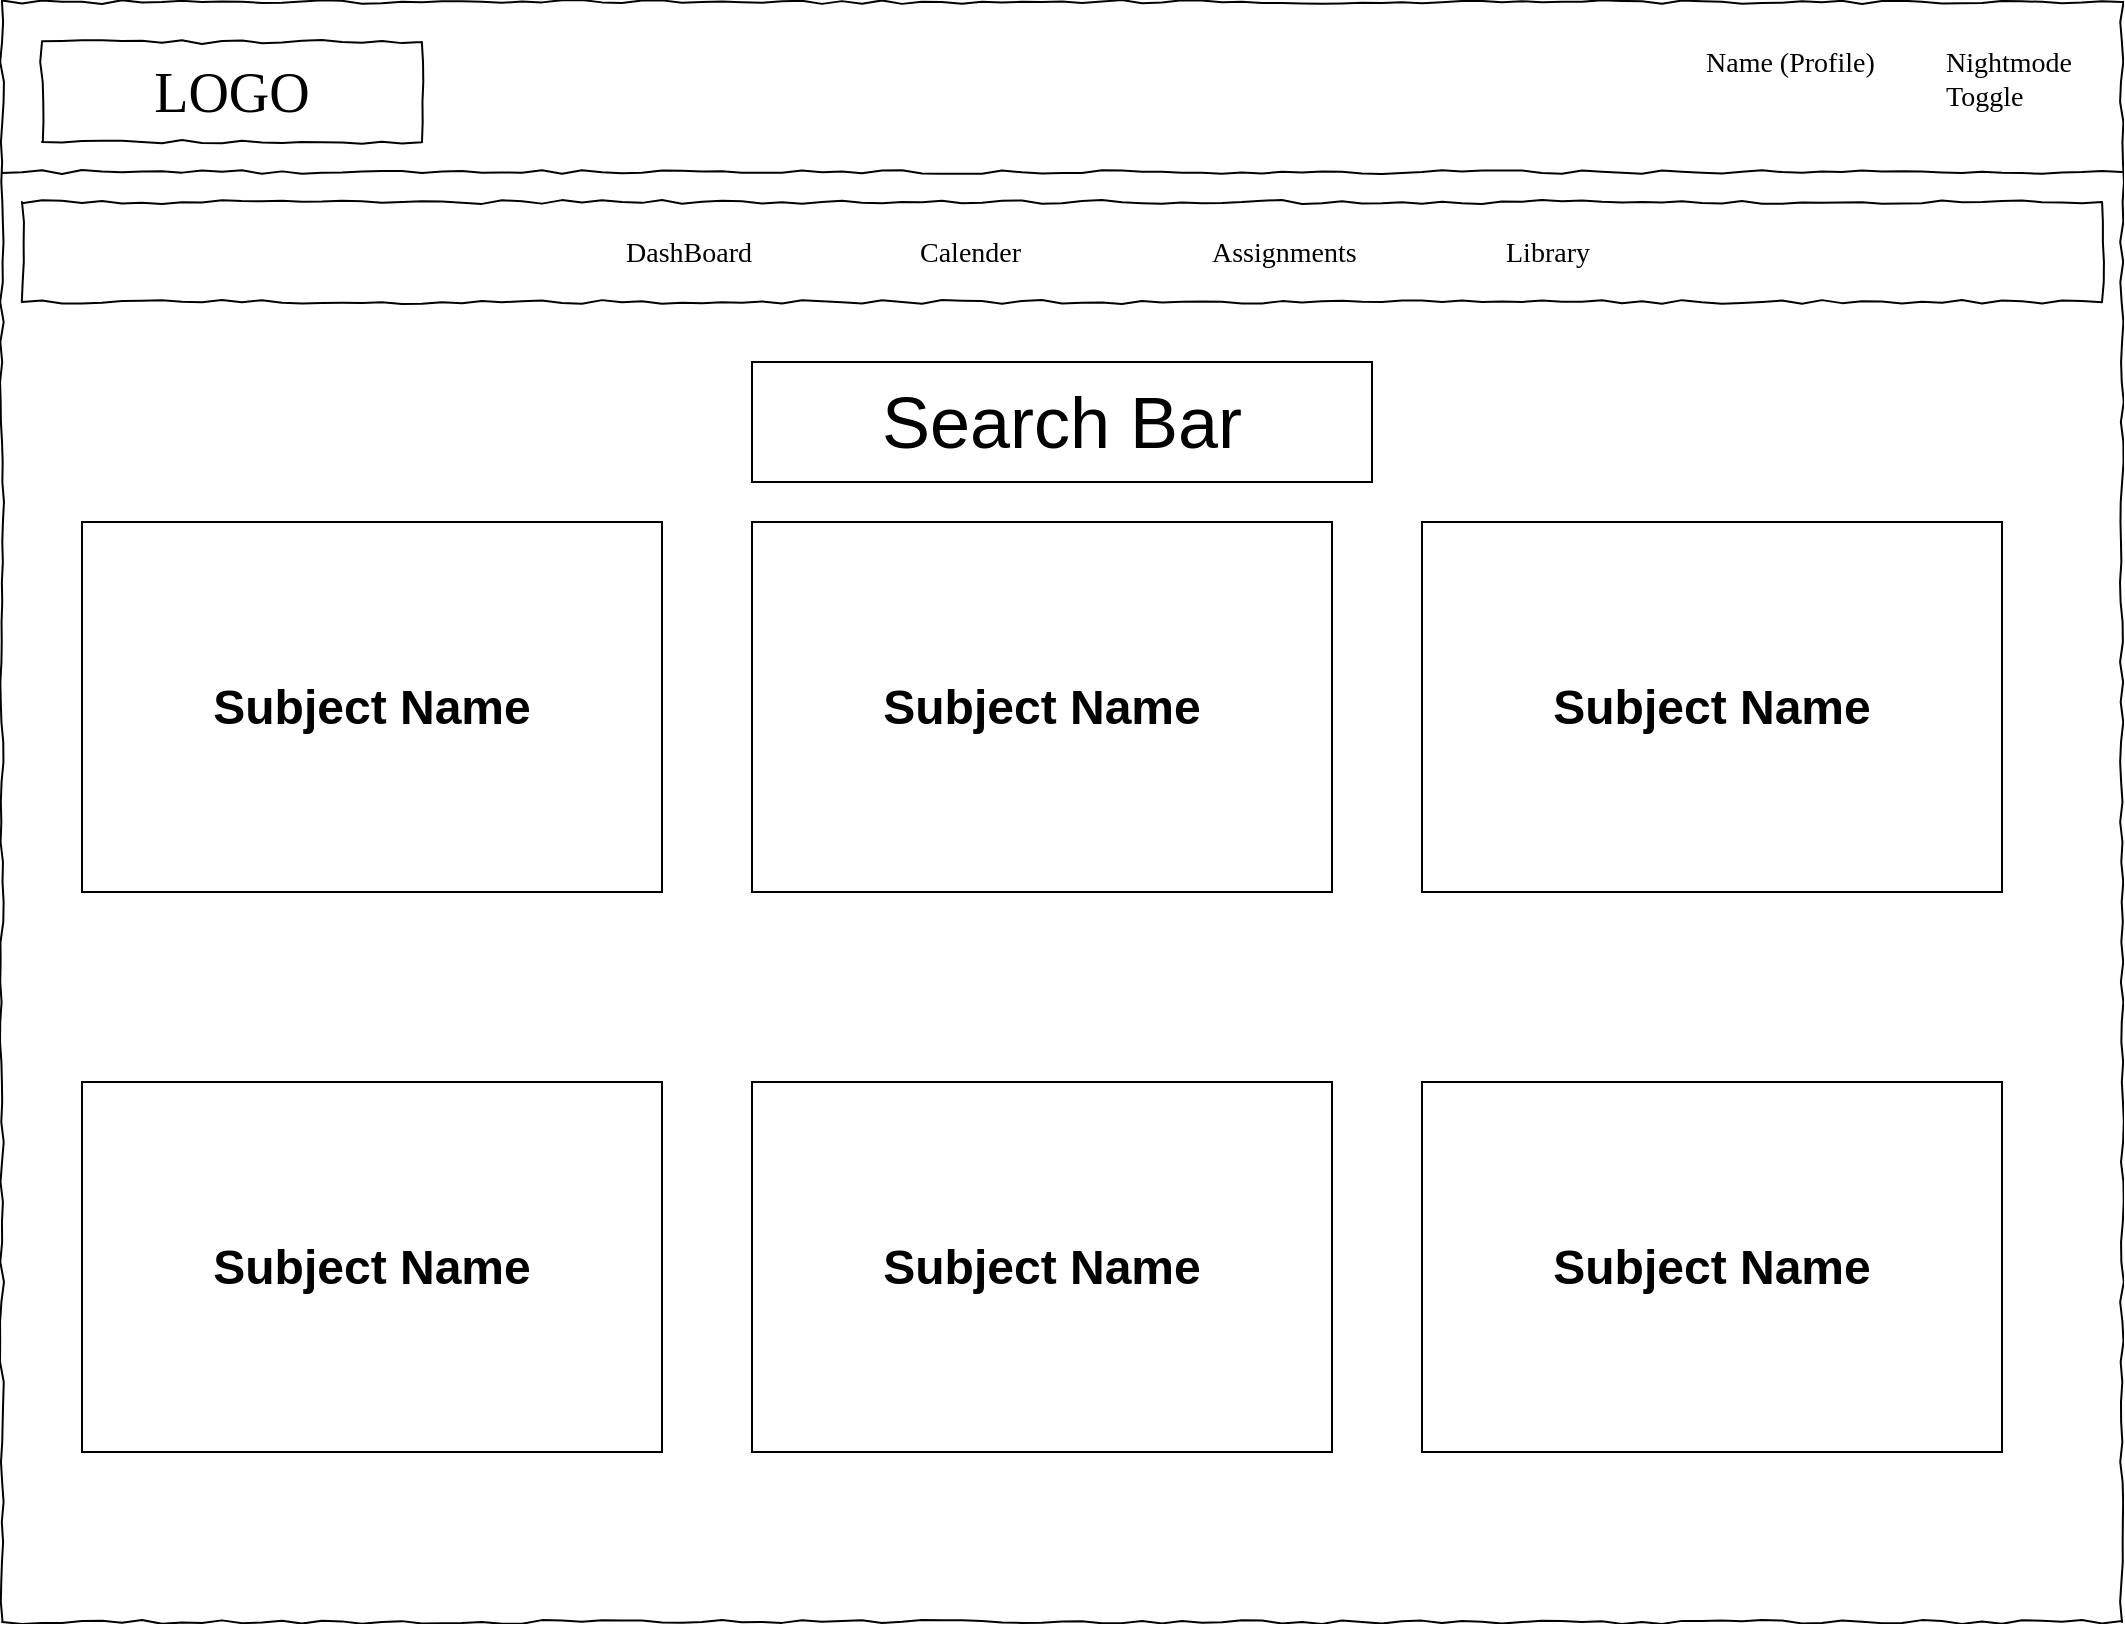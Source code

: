 <mxfile version="20.3.3" type="device"><diagram name="Page-1" id="03018318-947c-dd8e-b7a3-06fadd420f32"><mxGraphModel dx="1261" dy="739" grid="1" gridSize="10" guides="1" tooltips="1" connect="1" arrows="1" fold="1" page="1" pageScale="1" pageWidth="1100" pageHeight="850" background="#ffffff" math="0" shadow="0"><root><mxCell id="0"/><mxCell id="1" parent="0"/><mxCell id="677b7b8949515195-1" value="" style="whiteSpace=wrap;html=1;rounded=0;shadow=0;labelBackgroundColor=none;strokeColor=#000000;strokeWidth=1;fillColor=none;fontFamily=Verdana;fontSize=12;fontColor=#000000;align=center;comic=1;" parent="1" vertex="1"><mxGeometry x="20" y="20" width="1060" height="810" as="geometry"/></mxCell><mxCell id="677b7b8949515195-2" value="LOGO" style="whiteSpace=wrap;html=1;rounded=0;shadow=0;labelBackgroundColor=none;strokeWidth=1;fontFamily=Verdana;fontSize=28;align=center;comic=1;" parent="1" vertex="1"><mxGeometry x="40" y="40" width="190" height="50" as="geometry"/></mxCell><mxCell id="677b7b8949515195-6" value="Name (Profile)" style="text;html=1;points=[];align=left;verticalAlign=top;spacingTop=-4;fontSize=14;fontFamily=Verdana" parent="1" vertex="1"><mxGeometry x="870" y="40" width="60" height="20" as="geometry"/></mxCell><mxCell id="677b7b8949515195-7" value="Nightmode &lt;br&gt;Toggle" style="text;html=1;points=[];align=left;verticalAlign=top;spacingTop=-4;fontSize=14;fontFamily=Verdana" parent="1" vertex="1"><mxGeometry x="990" y="40" width="60" height="20" as="geometry"/></mxCell><mxCell id="677b7b8949515195-9" value="" style="line;strokeWidth=1;html=1;rounded=0;shadow=0;labelBackgroundColor=none;fillColor=none;fontFamily=Verdana;fontSize=14;fontColor=#000000;align=center;comic=1;" parent="1" vertex="1"><mxGeometry x="20" y="100" width="1060" height="10" as="geometry"/></mxCell><mxCell id="677b7b8949515195-10" value="" style="whiteSpace=wrap;html=1;rounded=0;shadow=0;labelBackgroundColor=none;strokeWidth=1;fillColor=none;fontFamily=Verdana;fontSize=12;align=center;comic=1;" parent="1" vertex="1"><mxGeometry x="30" y="120" width="1040" height="50" as="geometry"/></mxCell><mxCell id="677b7b8949515195-11" value="DashBoard" style="text;html=1;points=[];align=left;verticalAlign=top;spacingTop=-4;fontSize=14;fontFamily=Verdana" parent="1" vertex="1"><mxGeometry x="330" y="135" width="60" height="20" as="geometry"/></mxCell><mxCell id="677b7b8949515195-12" value="Calender" style="text;html=1;points=[];align=left;verticalAlign=top;spacingTop=-4;fontSize=14;fontFamily=Verdana" parent="1" vertex="1"><mxGeometry x="477" y="135" width="60" height="20" as="geometry"/></mxCell><mxCell id="677b7b8949515195-13" value="Assignments" style="text;html=1;points=[];align=left;verticalAlign=top;spacingTop=-4;fontSize=14;fontFamily=Verdana" parent="1" vertex="1"><mxGeometry x="623" y="135" width="60" height="20" as="geometry"/></mxCell><mxCell id="677b7b8949515195-14" value="Library" style="text;html=1;points=[];align=left;verticalAlign=top;spacingTop=-4;fontSize=14;fontFamily=Verdana" parent="1" vertex="1"><mxGeometry x="770" y="135" width="60" height="20" as="geometry"/></mxCell><mxCell id="677b7b8949515195-16" value="" style="verticalLabelPosition=bottom;shadow=0;dashed=0;align=center;html=1;verticalAlign=top;strokeWidth=1;shape=mxgraph.mockup.graphics.simpleIcon;strokeColor=none;rounded=0;labelBackgroundColor=none;fontFamily=Verdana;fontSize=14;fontColor=#000000;comic=1;" parent="1" vertex="1"><mxGeometry x="30" y="190" width="1020" height="630" as="geometry"/></mxCell><mxCell id="sfjCacas0-dpPgbK1JKT-10" value="&lt;h1&gt;Subject Name&lt;/h1&gt;" style="rounded=0;whiteSpace=wrap;html=1;" vertex="1" parent="1"><mxGeometry x="60" y="280" width="290" height="185" as="geometry"/></mxCell><mxCell id="sfjCacas0-dpPgbK1JKT-18" value="&lt;h1&gt;Subject Name&lt;/h1&gt;" style="rounded=0;whiteSpace=wrap;html=1;" vertex="1" parent="1"><mxGeometry x="395" y="280" width="290" height="185" as="geometry"/></mxCell><mxCell id="sfjCacas0-dpPgbK1JKT-19" value="&lt;h1&gt;Subject Name&lt;/h1&gt;" style="rounded=0;whiteSpace=wrap;html=1;" vertex="1" parent="1"><mxGeometry x="60" y="560" width="290" height="185" as="geometry"/></mxCell><mxCell id="sfjCacas0-dpPgbK1JKT-20" value="&lt;h1&gt;Subject Name&lt;/h1&gt;" style="rounded=0;whiteSpace=wrap;html=1;" vertex="1" parent="1"><mxGeometry x="730" y="280" width="290" height="185" as="geometry"/></mxCell><mxCell id="sfjCacas0-dpPgbK1JKT-21" value="&lt;h1&gt;Subject Name&lt;/h1&gt;" style="rounded=0;whiteSpace=wrap;html=1;" vertex="1" parent="1"><mxGeometry x="395" y="560" width="290" height="185" as="geometry"/></mxCell><mxCell id="sfjCacas0-dpPgbK1JKT-22" value="&lt;h1&gt;Subject Name&lt;/h1&gt;" style="rounded=0;whiteSpace=wrap;html=1;" vertex="1" parent="1"><mxGeometry x="730" y="560" width="290" height="185" as="geometry"/></mxCell><mxCell id="sfjCacas0-dpPgbK1JKT-24" value="&lt;font style=&quot;font-size: 36px;&quot;&gt;Search Bar&lt;/font&gt;" style="rounded=0;whiteSpace=wrap;html=1;fontSize=8;" vertex="1" parent="1"><mxGeometry x="395" y="200" width="310" height="60" as="geometry"/></mxCell></root></mxGraphModel></diagram></mxfile>